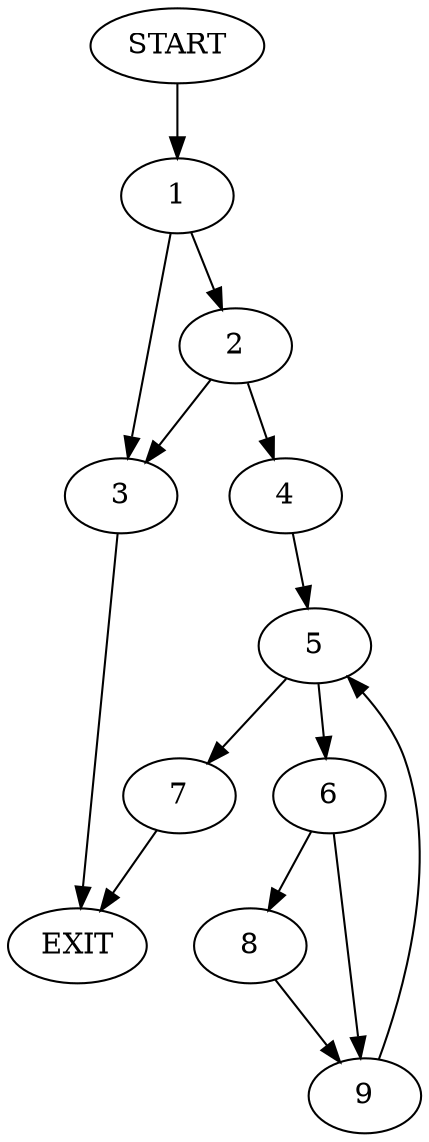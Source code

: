 digraph {
0 [label="START"]
10 [label="EXIT"]
0 -> 1
1 -> 2
1 -> 3
3 -> 10
2 -> 4
2 -> 3
4 -> 5
5 -> 6
5 -> 7
7 -> 10
6 -> 8
6 -> 9
8 -> 9
9 -> 5
}
